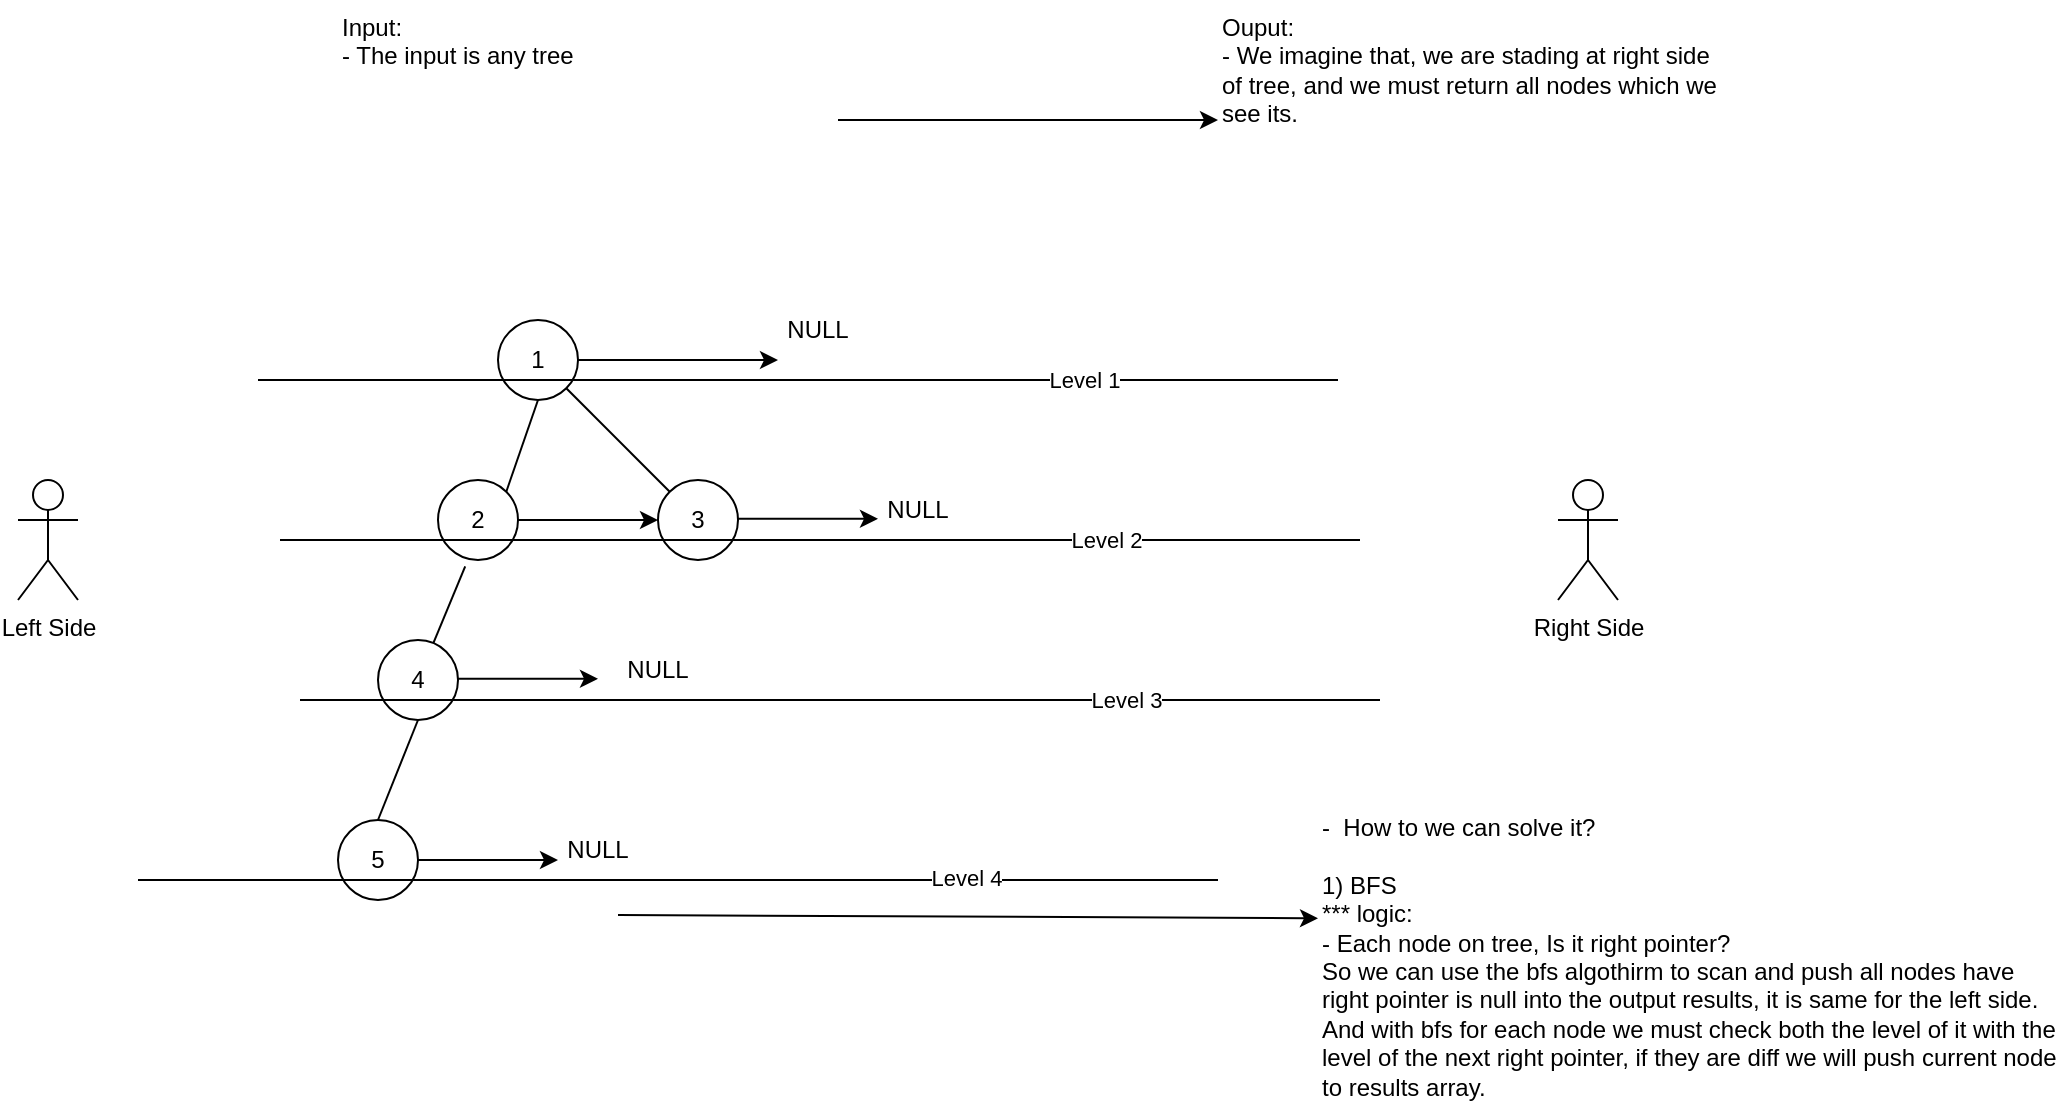 <mxfile version="24.1.0" type="device">
  <diagram name="Page-1" id="SE0Pd3vN2Rl-mlT4ESwE">
    <mxGraphModel dx="2163" dy="776" grid="1" gridSize="10" guides="1" tooltips="1" connect="1" arrows="1" fold="1" page="1" pageScale="1" pageWidth="850" pageHeight="1100" math="0" shadow="0">
      <root>
        <mxCell id="0" />
        <mxCell id="1" parent="0" />
        <mxCell id="UxKhiTpBqrd-aujqjKo_-1" value="Input:&lt;br&gt;- The input is any tree" style="text;html=1;align=left;verticalAlign=top;whiteSpace=wrap;rounded=0;" parent="1" vertex="1">
          <mxGeometry x="40" y="120" width="250" height="120" as="geometry" />
        </mxCell>
        <mxCell id="UxKhiTpBqrd-aujqjKo_-2" value="Ouput:&lt;br&gt;- We imagine that, we are stading at right side of tree, and we must return all nodes which we see its." style="text;html=1;align=left;verticalAlign=top;whiteSpace=wrap;rounded=0;" parent="1" vertex="1">
          <mxGeometry x="480" y="120" width="250" height="120" as="geometry" />
        </mxCell>
        <mxCell id="UxKhiTpBqrd-aujqjKo_-3" value="" style="endArrow=classic;html=1;rounded=0;exitX=1;exitY=0.5;exitDx=0;exitDy=0;" parent="1" source="UxKhiTpBqrd-aujqjKo_-1" target="UxKhiTpBqrd-aujqjKo_-2" edge="1">
          <mxGeometry width="50" height="50" relative="1" as="geometry">
            <mxPoint x="400" y="350" as="sourcePoint" />
            <mxPoint x="450" y="300" as="targetPoint" />
          </mxGeometry>
        </mxCell>
        <mxCell id="UxKhiTpBqrd-aujqjKo_-6" value="1" style="ellipse;whiteSpace=wrap;html=1;aspect=fixed;" parent="1" vertex="1">
          <mxGeometry x="120" y="280" width="40" height="40" as="geometry" />
        </mxCell>
        <mxCell id="UxKhiTpBqrd-aujqjKo_-7" value="2" style="ellipse;whiteSpace=wrap;html=1;aspect=fixed;" parent="1" vertex="1">
          <mxGeometry x="90" y="360" width="40" height="40" as="geometry" />
        </mxCell>
        <mxCell id="UxKhiTpBqrd-aujqjKo_-8" value="4" style="ellipse;whiteSpace=wrap;html=1;aspect=fixed;" parent="1" vertex="1">
          <mxGeometry x="60" y="440" width="40" height="40" as="geometry" />
        </mxCell>
        <mxCell id="UxKhiTpBqrd-aujqjKo_-9" value="5" style="ellipse;whiteSpace=wrap;html=1;aspect=fixed;" parent="1" vertex="1">
          <mxGeometry x="40" y="530" width="40" height="40" as="geometry" />
        </mxCell>
        <mxCell id="UxKhiTpBqrd-aujqjKo_-11" value="" style="endArrow=none;html=1;rounded=0;exitX=0.5;exitY=1;exitDx=0;exitDy=0;entryX=1;entryY=0;entryDx=0;entryDy=0;" parent="1" source="UxKhiTpBqrd-aujqjKo_-6" target="UxKhiTpBqrd-aujqjKo_-7" edge="1">
          <mxGeometry width="50" height="50" relative="1" as="geometry">
            <mxPoint x="410" y="450" as="sourcePoint" />
            <mxPoint x="460" y="400" as="targetPoint" />
          </mxGeometry>
        </mxCell>
        <mxCell id="UxKhiTpBqrd-aujqjKo_-12" value="" style="endArrow=none;html=1;rounded=0;exitX=0.34;exitY=1.08;exitDx=0;exitDy=0;exitPerimeter=0;" parent="1" source="UxKhiTpBqrd-aujqjKo_-7" target="UxKhiTpBqrd-aujqjKo_-8" edge="1">
          <mxGeometry width="50" height="50" relative="1" as="geometry">
            <mxPoint x="410" y="450" as="sourcePoint" />
            <mxPoint x="460" y="400" as="targetPoint" />
          </mxGeometry>
        </mxCell>
        <mxCell id="UxKhiTpBqrd-aujqjKo_-22" value="" style="endArrow=classic;html=1;rounded=0;exitX=1;exitY=0.75;exitDx=0;exitDy=0;" parent="1" target="UxKhiTpBqrd-aujqjKo_-24" edge="1">
          <mxGeometry width="50" height="50" relative="1" as="geometry">
            <mxPoint x="180" y="577.5" as="sourcePoint" />
            <mxPoint x="500" y="578" as="targetPoint" />
          </mxGeometry>
        </mxCell>
        <mxCell id="UxKhiTpBqrd-aujqjKo_-24" value="-&amp;nbsp; How to we can solve it?&lt;div&gt;&lt;br&gt;&lt;/div&gt;&lt;div&gt;1) BFS&lt;/div&gt;&lt;div&gt;*** logic:&lt;br&gt;- Each node on tree, Is it right pointer?&lt;/div&gt;&lt;div&gt;So we can use the bfs algothirm to scan and push all nodes have right pointer is null into the output results, it is same for the left side.&lt;/div&gt;&lt;div&gt;And with bfs for each node we must check both the level of it with the level of the next right pointer, if they are diff we will push current node to results array.&lt;/div&gt;" style="text;html=1;align=left;verticalAlign=top;whiteSpace=wrap;rounded=0;" parent="1" vertex="1">
          <mxGeometry x="530" y="520" width="370" height="120" as="geometry" />
        </mxCell>
        <mxCell id="K_zMh34Fm9PPAj3cajvh-1" value="3" style="ellipse;whiteSpace=wrap;html=1;aspect=fixed;" vertex="1" parent="1">
          <mxGeometry x="200" y="360" width="40" height="40" as="geometry" />
        </mxCell>
        <mxCell id="K_zMh34Fm9PPAj3cajvh-2" value="" style="endArrow=none;html=1;rounded=0;entryX=1;entryY=1;entryDx=0;entryDy=0;exitX=0;exitY=0;exitDx=0;exitDy=0;" edge="1" parent="1" source="K_zMh34Fm9PPAj3cajvh-1" target="UxKhiTpBqrd-aujqjKo_-6">
          <mxGeometry width="50" height="50" relative="1" as="geometry">
            <mxPoint x="350" y="450" as="sourcePoint" />
            <mxPoint x="400" y="400" as="targetPoint" />
          </mxGeometry>
        </mxCell>
        <mxCell id="K_zMh34Fm9PPAj3cajvh-3" value="" style="endArrow=none;html=1;rounded=0;exitX=0.5;exitY=0;exitDx=0;exitDy=0;entryX=0.5;entryY=1;entryDx=0;entryDy=0;" edge="1" parent="1" source="UxKhiTpBqrd-aujqjKo_-9" target="UxKhiTpBqrd-aujqjKo_-8">
          <mxGeometry width="50" height="50" relative="1" as="geometry">
            <mxPoint x="350" y="450" as="sourcePoint" />
            <mxPoint x="400" y="400" as="targetPoint" />
          </mxGeometry>
        </mxCell>
        <mxCell id="K_zMh34Fm9PPAj3cajvh-4" value="Right Side" style="shape=umlActor;verticalLabelPosition=bottom;verticalAlign=top;html=1;outlineConnect=0;" vertex="1" parent="1">
          <mxGeometry x="650" y="360" width="30" height="60" as="geometry" />
        </mxCell>
        <mxCell id="K_zMh34Fm9PPAj3cajvh-5" value="Left Side" style="shape=umlActor;verticalLabelPosition=bottom;verticalAlign=top;html=1;outlineConnect=0;" vertex="1" parent="1">
          <mxGeometry x="-120" y="360" width="30" height="60" as="geometry" />
        </mxCell>
        <mxCell id="K_zMh34Fm9PPAj3cajvh-6" value="" style="endArrow=classic;html=1;rounded=0;exitX=1;exitY=0.5;exitDx=0;exitDy=0;entryX=0;entryY=0.5;entryDx=0;entryDy=0;" edge="1" parent="1" source="UxKhiTpBqrd-aujqjKo_-7" target="K_zMh34Fm9PPAj3cajvh-1">
          <mxGeometry width="50" height="50" relative="1" as="geometry">
            <mxPoint x="490" y="450" as="sourcePoint" />
            <mxPoint x="540" y="400" as="targetPoint" />
          </mxGeometry>
        </mxCell>
        <mxCell id="K_zMh34Fm9PPAj3cajvh-7" value="" style="endArrow=none;html=1;rounded=0;" edge="1" parent="1">
          <mxGeometry width="50" height="50" relative="1" as="geometry">
            <mxPoint y="310" as="sourcePoint" />
            <mxPoint x="540" y="310" as="targetPoint" />
          </mxGeometry>
        </mxCell>
        <mxCell id="K_zMh34Fm9PPAj3cajvh-8" value="Level 1" style="edgeLabel;html=1;align=center;verticalAlign=middle;resizable=0;points=[];" vertex="1" connectable="0" parent="K_zMh34Fm9PPAj3cajvh-7">
          <mxGeometry x="0.531" relative="1" as="geometry">
            <mxPoint x="-1" as="offset" />
          </mxGeometry>
        </mxCell>
        <mxCell id="K_zMh34Fm9PPAj3cajvh-9" value="" style="endArrow=none;html=1;rounded=0;" edge="1" parent="1">
          <mxGeometry width="50" height="50" relative="1" as="geometry">
            <mxPoint x="11" y="390" as="sourcePoint" />
            <mxPoint x="551" y="390" as="targetPoint" />
          </mxGeometry>
        </mxCell>
        <mxCell id="K_zMh34Fm9PPAj3cajvh-10" value="Level 2" style="edgeLabel;html=1;align=center;verticalAlign=middle;resizable=0;points=[];" vertex="1" connectable="0" parent="K_zMh34Fm9PPAj3cajvh-9">
          <mxGeometry x="0.531" relative="1" as="geometry">
            <mxPoint x="-1" as="offset" />
          </mxGeometry>
        </mxCell>
        <mxCell id="K_zMh34Fm9PPAj3cajvh-11" value="" style="endArrow=none;html=1;rounded=0;" edge="1" parent="1">
          <mxGeometry width="50" height="50" relative="1" as="geometry">
            <mxPoint x="21" y="470" as="sourcePoint" />
            <mxPoint x="561" y="470" as="targetPoint" />
          </mxGeometry>
        </mxCell>
        <mxCell id="K_zMh34Fm9PPAj3cajvh-12" value="Level 3" style="edgeLabel;html=1;align=center;verticalAlign=middle;resizable=0;points=[];" vertex="1" connectable="0" parent="K_zMh34Fm9PPAj3cajvh-11">
          <mxGeometry x="0.531" relative="1" as="geometry">
            <mxPoint x="-1" as="offset" />
          </mxGeometry>
        </mxCell>
        <mxCell id="K_zMh34Fm9PPAj3cajvh-13" value="" style="endArrow=none;html=1;rounded=0;" edge="1" parent="1">
          <mxGeometry width="50" height="50" relative="1" as="geometry">
            <mxPoint x="-60" y="560" as="sourcePoint" />
            <mxPoint x="480" y="560" as="targetPoint" />
          </mxGeometry>
        </mxCell>
        <mxCell id="K_zMh34Fm9PPAj3cajvh-15" value="Level 4" style="edgeLabel;html=1;align=center;verticalAlign=middle;resizable=0;points=[];" vertex="1" connectable="0" parent="K_zMh34Fm9PPAj3cajvh-13">
          <mxGeometry x="0.535" y="1" relative="1" as="geometry">
            <mxPoint x="-1" as="offset" />
          </mxGeometry>
        </mxCell>
        <mxCell id="K_zMh34Fm9PPAj3cajvh-16" value="" style="endArrow=classic;html=1;rounded=0;exitX=1;exitY=0.5;exitDx=0;exitDy=0;" edge="1" parent="1" source="UxKhiTpBqrd-aujqjKo_-6">
          <mxGeometry width="50" height="50" relative="1" as="geometry">
            <mxPoint x="140" y="390" as="sourcePoint" />
            <mxPoint x="260" y="300" as="targetPoint" />
          </mxGeometry>
        </mxCell>
        <mxCell id="K_zMh34Fm9PPAj3cajvh-18" value="" style="endArrow=classic;html=1;rounded=0;exitX=1;exitY=0.5;exitDx=0;exitDy=0;entryX=0;entryY=0.5;entryDx=0;entryDy=0;" edge="1" parent="1">
          <mxGeometry width="50" height="50" relative="1" as="geometry">
            <mxPoint x="240" y="379.38" as="sourcePoint" />
            <mxPoint x="310" y="379.38" as="targetPoint" />
          </mxGeometry>
        </mxCell>
        <mxCell id="K_zMh34Fm9PPAj3cajvh-19" value="" style="endArrow=classic;html=1;rounded=0;exitX=1;exitY=0.5;exitDx=0;exitDy=0;entryX=0;entryY=0.5;entryDx=0;entryDy=0;" edge="1" parent="1">
          <mxGeometry width="50" height="50" relative="1" as="geometry">
            <mxPoint x="100" y="459.37" as="sourcePoint" />
            <mxPoint x="170" y="459.37" as="targetPoint" />
          </mxGeometry>
        </mxCell>
        <mxCell id="K_zMh34Fm9PPAj3cajvh-20" value="" style="endArrow=classic;html=1;rounded=0;exitX=1;exitY=0.5;exitDx=0;exitDy=0;entryX=0;entryY=0.5;entryDx=0;entryDy=0;" edge="1" parent="1">
          <mxGeometry width="50" height="50" relative="1" as="geometry">
            <mxPoint x="80" y="550" as="sourcePoint" />
            <mxPoint x="150" y="550" as="targetPoint" />
          </mxGeometry>
        </mxCell>
        <mxCell id="K_zMh34Fm9PPAj3cajvh-24" value="NULL" style="text;html=1;align=center;verticalAlign=middle;whiteSpace=wrap;rounded=0;" vertex="1" parent="1">
          <mxGeometry x="250" y="270" width="60" height="30" as="geometry" />
        </mxCell>
        <mxCell id="K_zMh34Fm9PPAj3cajvh-29" value="NULL" style="text;html=1;align=center;verticalAlign=middle;whiteSpace=wrap;rounded=0;" vertex="1" parent="1">
          <mxGeometry x="300" y="360" width="60" height="30" as="geometry" />
        </mxCell>
        <mxCell id="K_zMh34Fm9PPAj3cajvh-30" value="NULL" style="text;html=1;align=center;verticalAlign=middle;whiteSpace=wrap;rounded=0;" vertex="1" parent="1">
          <mxGeometry x="170" y="440" width="60" height="30" as="geometry" />
        </mxCell>
        <mxCell id="K_zMh34Fm9PPAj3cajvh-31" value="NULL" style="text;html=1;align=center;verticalAlign=middle;whiteSpace=wrap;rounded=0;" vertex="1" parent="1">
          <mxGeometry x="140" y="530" width="60" height="30" as="geometry" />
        </mxCell>
      </root>
    </mxGraphModel>
  </diagram>
</mxfile>

